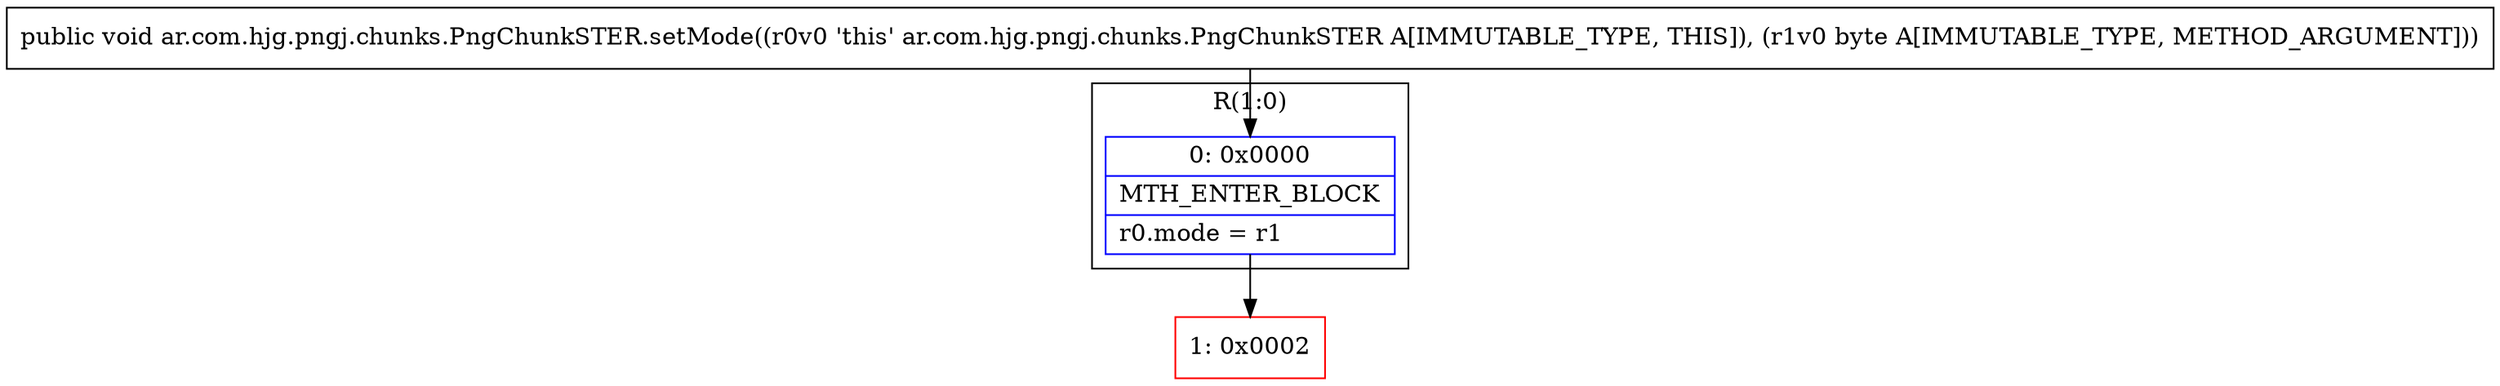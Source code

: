 digraph "CFG forar.com.hjg.pngj.chunks.PngChunkSTER.setMode(B)V" {
subgraph cluster_Region_405860732 {
label = "R(1:0)";
node [shape=record,color=blue];
Node_0 [shape=record,label="{0\:\ 0x0000|MTH_ENTER_BLOCK\l|r0.mode = r1\l}"];
}
Node_1 [shape=record,color=red,label="{1\:\ 0x0002}"];
MethodNode[shape=record,label="{public void ar.com.hjg.pngj.chunks.PngChunkSTER.setMode((r0v0 'this' ar.com.hjg.pngj.chunks.PngChunkSTER A[IMMUTABLE_TYPE, THIS]), (r1v0 byte A[IMMUTABLE_TYPE, METHOD_ARGUMENT])) }"];
MethodNode -> Node_0;
Node_0 -> Node_1;
}

